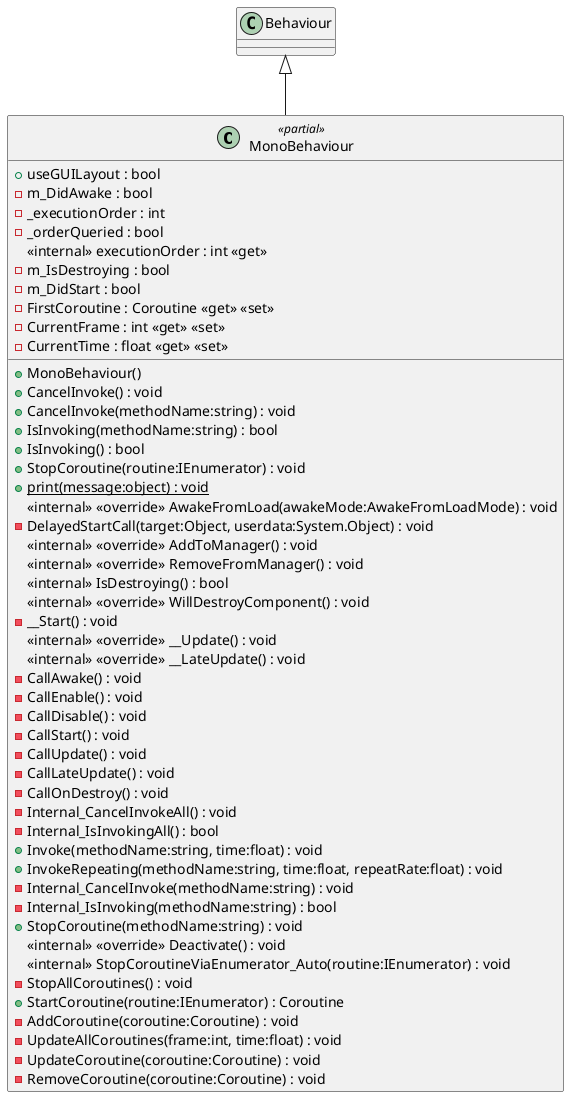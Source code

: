 @startuml
class MonoBehaviour <<partial>> {
    + MonoBehaviour()
    + CancelInvoke() : void
    + CancelInvoke(methodName:string) : void
    + IsInvoking(methodName:string) : bool
    + IsInvoking() : bool
    + StopCoroutine(routine:IEnumerator) : void
    + {static} print(message:object) : void
    + useGUILayout : bool
}
class MonoBehaviour <<partial>> {
    - m_DidAwake : bool
    - _executionOrder : int
    - _orderQueried : bool
    <<internal>> executionOrder : int <<get>>
    <<internal>> <<override>> AwakeFromLoad(awakeMode:AwakeFromLoadMode) : void
    - DelayedStartCall(target:Object, userdata:System.Object) : void
    <<internal>> <<override>> AddToManager() : void
    <<internal>> <<override>> RemoveFromManager() : void
    <<internal>> IsDestroying() : bool
    - m_IsDestroying : bool
    <<internal>> <<override>> WillDestroyComponent() : void
    - m_DidStart : bool
    - __Start() : void
    <<internal>> <<override>> __Update() : void
    <<internal>> <<override>> __LateUpdate() : void
    - CallAwake() : void
    - CallEnable() : void
    - CallDisable() : void
    - CallStart() : void
    - CallUpdate() : void
    - CallLateUpdate() : void
    - CallOnDestroy() : void
    - Internal_CancelInvokeAll() : void
    - Internal_IsInvokingAll() : bool
    + Invoke(methodName:string, time:float) : void
    + InvokeRepeating(methodName:string, time:float, repeatRate:float) : void
    - Internal_CancelInvoke(methodName:string) : void
    - Internal_IsInvoking(methodName:string) : bool
    + StopCoroutine(methodName:string) : void
    <<internal>> <<override>> Deactivate() : void
    <<internal>> StopCoroutineViaEnumerator_Auto(routine:IEnumerator) : void
    - StopAllCoroutines() : void
    - FirstCoroutine : Coroutine <<get>> <<set>>
    - CurrentFrame : int <<get>> <<set>>
    - CurrentTime : float <<get>> <<set>>
    + StartCoroutine(routine:IEnumerator) : Coroutine
    - AddCoroutine(coroutine:Coroutine) : void
    - UpdateAllCoroutines(frame:int, time:float) : void
    - UpdateCoroutine(coroutine:Coroutine) : void
    - RemoveCoroutine(coroutine:Coroutine) : void
}
Behaviour <|-- MonoBehaviour
@enduml
